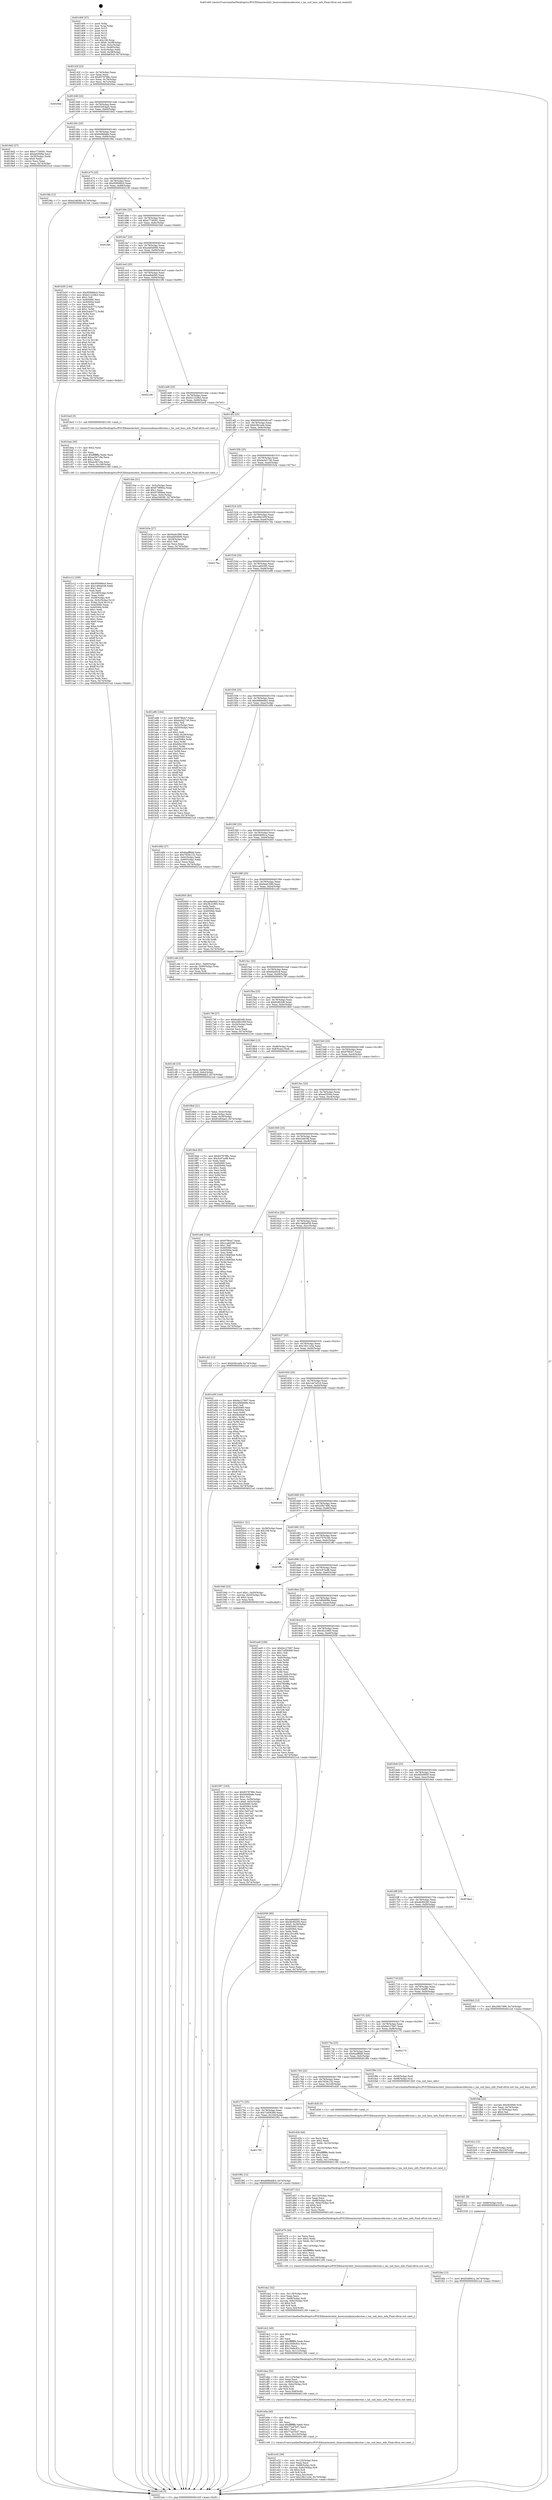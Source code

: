 digraph "0x401400" {
  label = "0x401400 (/mnt/c/Users/mathe/Desktop/tcc/POCII/binaries/extr_linuxsoundaoacodecstas.c_tas_snd_bass_info_Final-ollvm.out::main(0))"
  labelloc = "t"
  node[shape=record]

  Entry [label="",width=0.3,height=0.3,shape=circle,fillcolor=black,style=filled]
  "0x40142f" [label="{
     0x40142f [23]\l
     | [instrs]\l
     &nbsp;&nbsp;0x40142f \<+3\>: mov -0x74(%rbp),%eax\l
     &nbsp;&nbsp;0x401432 \<+2\>: mov %eax,%ecx\l
     &nbsp;&nbsp;0x401434 \<+6\>: sub $0x8378788c,%ecx\l
     &nbsp;&nbsp;0x40143a \<+3\>: mov %eax,-0x78(%rbp)\l
     &nbsp;&nbsp;0x40143d \<+3\>: mov %ecx,-0x7c(%rbp)\l
     &nbsp;&nbsp;0x401440 \<+6\>: je 00000000004020ee \<main+0xcee\>\l
  }"]
  "0x4020ee" [label="{
     0x4020ee\l
  }", style=dashed]
  "0x401446" [label="{
     0x401446 [22]\l
     | [instrs]\l
     &nbsp;&nbsp;0x401446 \<+5\>: jmp 000000000040144b \<main+0x4b\>\l
     &nbsp;&nbsp;0x40144b \<+3\>: mov -0x78(%rbp),%eax\l
     &nbsp;&nbsp;0x40144e \<+5\>: sub $0x91b93aa5,%eax\l
     &nbsp;&nbsp;0x401453 \<+3\>: mov %eax,-0x80(%rbp)\l
     &nbsp;&nbsp;0x401456 \<+6\>: je 00000000004018d2 \<main+0x4d2\>\l
  }"]
  Exit [label="",width=0.3,height=0.3,shape=circle,fillcolor=black,style=filled,peripheries=2]
  "0x4018d2" [label="{
     0x4018d2 [27]\l
     | [instrs]\l
     &nbsp;&nbsp;0x4018d2 \<+5\>: mov $0xa7736581,%eax\l
     &nbsp;&nbsp;0x4018d7 \<+5\>: mov $0xad3508a,%ecx\l
     &nbsp;&nbsp;0x4018dc \<+3\>: mov -0x30(%rbp),%edx\l
     &nbsp;&nbsp;0x4018df \<+3\>: cmp $0x0,%edx\l
     &nbsp;&nbsp;0x4018e2 \<+3\>: cmove %ecx,%eax\l
     &nbsp;&nbsp;0x4018e5 \<+3\>: mov %eax,-0x74(%rbp)\l
     &nbsp;&nbsp;0x4018e8 \<+5\>: jmp 00000000004021a4 \<main+0xda4\>\l
  }"]
  "0x40145c" [label="{
     0x40145c [25]\l
     | [instrs]\l
     &nbsp;&nbsp;0x40145c \<+5\>: jmp 0000000000401461 \<main+0x61\>\l
     &nbsp;&nbsp;0x401461 \<+3\>: mov -0x78(%rbp),%eax\l
     &nbsp;&nbsp;0x401464 \<+5\>: sub $0x9466fa8e,%eax\l
     &nbsp;&nbsp;0x401469 \<+6\>: mov %eax,-0x84(%rbp)\l
     &nbsp;&nbsp;0x40146f \<+6\>: je 00000000004019fa \<main+0x5fa\>\l
  }"]
  "0x401fda" [label="{
     0x401fda [12]\l
     | [instrs]\l
     &nbsp;&nbsp;0x401fda \<+7\>: movl $0xf249f41a,-0x74(%rbp)\l
     &nbsp;&nbsp;0x401fe1 \<+5\>: jmp 00000000004021a4 \<main+0xda4\>\l
  }"]
  "0x4019fa" [label="{
     0x4019fa [12]\l
     | [instrs]\l
     &nbsp;&nbsp;0x4019fa \<+7\>: movl $0xe2463fd,-0x74(%rbp)\l
     &nbsp;&nbsp;0x401a01 \<+5\>: jmp 00000000004021a4 \<main+0xda4\>\l
  }"]
  "0x401475" [label="{
     0x401475 [25]\l
     | [instrs]\l
     &nbsp;&nbsp;0x401475 \<+5\>: jmp 000000000040147a \<main+0x7a\>\l
     &nbsp;&nbsp;0x40147a \<+3\>: mov -0x78(%rbp),%eax\l
     &nbsp;&nbsp;0x40147d \<+5\>: sub $0x959066c0,%eax\l
     &nbsp;&nbsp;0x401482 \<+6\>: mov %eax,-0x88(%rbp)\l
     &nbsp;&nbsp;0x401488 \<+6\>: je 0000000000402128 \<main+0xd28\>\l
  }"]
  "0x401fd1" [label="{
     0x401fd1 [9]\l
     | [instrs]\l
     &nbsp;&nbsp;0x401fd1 \<+4\>: mov -0x68(%rbp),%rdi\l
     &nbsp;&nbsp;0x401fd5 \<+5\>: call 0000000000401030 \<free@plt\>\l
     | [calls]\l
     &nbsp;&nbsp;0x401030 \{1\} (unknown)\l
  }"]
  "0x402128" [label="{
     0x402128\l
  }", style=dashed]
  "0x40148e" [label="{
     0x40148e [25]\l
     | [instrs]\l
     &nbsp;&nbsp;0x40148e \<+5\>: jmp 0000000000401493 \<main+0x93\>\l
     &nbsp;&nbsp;0x401493 \<+3\>: mov -0x78(%rbp),%eax\l
     &nbsp;&nbsp;0x401496 \<+5\>: sub $0xa7736581,%eax\l
     &nbsp;&nbsp;0x40149b \<+6\>: mov %eax,-0x8c(%rbp)\l
     &nbsp;&nbsp;0x4014a1 \<+6\>: je 0000000000401fe6 \<main+0xbe6\>\l
  }"]
  "0x401fc2" [label="{
     0x401fc2 [15]\l
     | [instrs]\l
     &nbsp;&nbsp;0x401fc2 \<+4\>: mov -0x58(%rbp),%rdi\l
     &nbsp;&nbsp;0x401fc6 \<+6\>: mov %eax,-0x124(%rbp)\l
     &nbsp;&nbsp;0x401fcc \<+5\>: call 0000000000401030 \<free@plt\>\l
     | [calls]\l
     &nbsp;&nbsp;0x401030 \{1\} (unknown)\l
  }"]
  "0x401fe6" [label="{
     0x401fe6\l
  }", style=dashed]
  "0x4014a7" [label="{
     0x4014a7 [25]\l
     | [instrs]\l
     &nbsp;&nbsp;0x4014a7 \<+5\>: jmp 00000000004014ac \<main+0xac\>\l
     &nbsp;&nbsp;0x4014ac \<+3\>: mov -0x78(%rbp),%eax\l
     &nbsp;&nbsp;0x4014af \<+5\>: sub $0xadd5d006,%eax\l
     &nbsp;&nbsp;0x4014b4 \<+6\>: mov %eax,-0x90(%rbp)\l
     &nbsp;&nbsp;0x4014ba \<+6\>: je 0000000000401b55 \<main+0x755\>\l
  }"]
  "0x401fab" [label="{
     0x401fab [23]\l
     | [instrs]\l
     &nbsp;&nbsp;0x401fab \<+10\>: movabs $0x4030b6,%rdi\l
     &nbsp;&nbsp;0x401fb5 \<+3\>: mov %eax,-0x70(%rbp)\l
     &nbsp;&nbsp;0x401fb8 \<+3\>: mov -0x70(%rbp),%esi\l
     &nbsp;&nbsp;0x401fbb \<+2\>: mov $0x0,%al\l
     &nbsp;&nbsp;0x401fbd \<+5\>: call 0000000000401040 \<printf@plt\>\l
     | [calls]\l
     &nbsp;&nbsp;0x401040 \{1\} (unknown)\l
  }"]
  "0x401b55" [label="{
     0x401b55 [144]\l
     | [instrs]\l
     &nbsp;&nbsp;0x401b55 \<+5\>: mov $0x959066c0,%eax\l
     &nbsp;&nbsp;0x401b5a \<+5\>: mov $0xb21229b3,%ecx\l
     &nbsp;&nbsp;0x401b5f \<+2\>: mov $0x1,%dl\l
     &nbsp;&nbsp;0x401b61 \<+7\>: mov 0x405060,%esi\l
     &nbsp;&nbsp;0x401b68 \<+7\>: mov 0x405064,%edi\l
     &nbsp;&nbsp;0x401b6f \<+3\>: mov %esi,%r8d\l
     &nbsp;&nbsp;0x401b72 \<+7\>: sub $0x5cdcb772,%r8d\l
     &nbsp;&nbsp;0x401b79 \<+4\>: sub $0x1,%r8d\l
     &nbsp;&nbsp;0x401b7d \<+7\>: add $0x5cdcb772,%r8d\l
     &nbsp;&nbsp;0x401b84 \<+4\>: imul %r8d,%esi\l
     &nbsp;&nbsp;0x401b88 \<+3\>: and $0x1,%esi\l
     &nbsp;&nbsp;0x401b8b \<+3\>: cmp $0x0,%esi\l
     &nbsp;&nbsp;0x401b8e \<+4\>: sete %r9b\l
     &nbsp;&nbsp;0x401b92 \<+3\>: cmp $0xa,%edi\l
     &nbsp;&nbsp;0x401b95 \<+4\>: setl %r10b\l
     &nbsp;&nbsp;0x401b99 \<+3\>: mov %r9b,%r11b\l
     &nbsp;&nbsp;0x401b9c \<+4\>: xor $0xff,%r11b\l
     &nbsp;&nbsp;0x401ba0 \<+3\>: mov %r10b,%bl\l
     &nbsp;&nbsp;0x401ba3 \<+3\>: xor $0xff,%bl\l
     &nbsp;&nbsp;0x401ba6 \<+3\>: xor $0x0,%dl\l
     &nbsp;&nbsp;0x401ba9 \<+3\>: mov %r11b,%r14b\l
     &nbsp;&nbsp;0x401bac \<+4\>: and $0x0,%r14b\l
     &nbsp;&nbsp;0x401bb0 \<+3\>: and %dl,%r9b\l
     &nbsp;&nbsp;0x401bb3 \<+3\>: mov %bl,%r15b\l
     &nbsp;&nbsp;0x401bb6 \<+4\>: and $0x0,%r15b\l
     &nbsp;&nbsp;0x401bba \<+3\>: and %dl,%r10b\l
     &nbsp;&nbsp;0x401bbd \<+3\>: or %r9b,%r14b\l
     &nbsp;&nbsp;0x401bc0 \<+3\>: or %r10b,%r15b\l
     &nbsp;&nbsp;0x401bc3 \<+3\>: xor %r15b,%r14b\l
     &nbsp;&nbsp;0x401bc6 \<+3\>: or %bl,%r11b\l
     &nbsp;&nbsp;0x401bc9 \<+4\>: xor $0xff,%r11b\l
     &nbsp;&nbsp;0x401bcd \<+3\>: or $0x0,%dl\l
     &nbsp;&nbsp;0x401bd0 \<+3\>: and %dl,%r11b\l
     &nbsp;&nbsp;0x401bd3 \<+3\>: or %r11b,%r14b\l
     &nbsp;&nbsp;0x401bd6 \<+4\>: test $0x1,%r14b\l
     &nbsp;&nbsp;0x401bda \<+3\>: cmovne %ecx,%eax\l
     &nbsp;&nbsp;0x401bdd \<+3\>: mov %eax,-0x74(%rbp)\l
     &nbsp;&nbsp;0x401be0 \<+5\>: jmp 00000000004021a4 \<main+0xda4\>\l
  }"]
  "0x4014c0" [label="{
     0x4014c0 [25]\l
     | [instrs]\l
     &nbsp;&nbsp;0x4014c0 \<+5\>: jmp 00000000004014c5 \<main+0xc5\>\l
     &nbsp;&nbsp;0x4014c5 \<+3\>: mov -0x78(%rbp),%eax\l
     &nbsp;&nbsp;0x4014c8 \<+5\>: sub $0xae9abfa5,%eax\l
     &nbsp;&nbsp;0x4014cd \<+6\>: mov %eax,-0x94(%rbp)\l
     &nbsp;&nbsp;0x4014d3 \<+6\>: je 0000000000402196 \<main+0xd96\>\l
  }"]
  "0x401795" [label="{
     0x401795\l
  }", style=dashed]
  "0x402196" [label="{
     0x402196\l
  }", style=dashed]
  "0x4014d9" [label="{
     0x4014d9 [25]\l
     | [instrs]\l
     &nbsp;&nbsp;0x4014d9 \<+5\>: jmp 00000000004014de \<main+0xde\>\l
     &nbsp;&nbsp;0x4014de \<+3\>: mov -0x78(%rbp),%eax\l
     &nbsp;&nbsp;0x4014e1 \<+5\>: sub $0xb21229b3,%eax\l
     &nbsp;&nbsp;0x4014e6 \<+6\>: mov %eax,-0x98(%rbp)\l
     &nbsp;&nbsp;0x4014ec \<+6\>: je 0000000000401be5 \<main+0x7e5\>\l
  }"]
  "0x401f92" [label="{
     0x401f92 [12]\l
     | [instrs]\l
     &nbsp;&nbsp;0x401f92 \<+7\>: movl $0xd689ddb3,-0x74(%rbp)\l
     &nbsp;&nbsp;0x401f99 \<+5\>: jmp 00000000004021a4 \<main+0xda4\>\l
  }"]
  "0x401be5" [label="{
     0x401be5 [5]\l
     | [instrs]\l
     &nbsp;&nbsp;0x401be5 \<+5\>: call 0000000000401160 \<next_i\>\l
     | [calls]\l
     &nbsp;&nbsp;0x401160 \{1\} (/mnt/c/Users/mathe/Desktop/tcc/POCII/binaries/extr_linuxsoundaoacodecstas.c_tas_snd_bass_info_Final-ollvm.out::next_i)\l
  }"]
  "0x4014f2" [label="{
     0x4014f2 [25]\l
     | [instrs]\l
     &nbsp;&nbsp;0x4014f2 \<+5\>: jmp 00000000004014f7 \<main+0xf7\>\l
     &nbsp;&nbsp;0x4014f7 \<+3\>: mov -0x78(%rbp),%eax\l
     &nbsp;&nbsp;0x4014fa \<+5\>: sub $0xb38ccafa,%eax\l
     &nbsp;&nbsp;0x4014ff \<+6\>: mov %eax,-0x9c(%rbp)\l
     &nbsp;&nbsp;0x401505 \<+6\>: je 0000000000401cbe \<main+0x8be\>\l
  }"]
  "0x401e32" [label="{
     0x401e32 [39]\l
     | [instrs]\l
     &nbsp;&nbsp;0x401e32 \<+6\>: mov -0x120(%rbp),%ecx\l
     &nbsp;&nbsp;0x401e38 \<+3\>: imul %eax,%ecx\l
     &nbsp;&nbsp;0x401e3b \<+4\>: mov -0x68(%rbp),%rdi\l
     &nbsp;&nbsp;0x401e3f \<+4\>: movslq -0x6c(%rbp),%r8\l
     &nbsp;&nbsp;0x401e43 \<+4\>: shl $0x4,%r8\l
     &nbsp;&nbsp;0x401e47 \<+3\>: add %r8,%rdi\l
     &nbsp;&nbsp;0x401e4a \<+3\>: mov %ecx,0xc(%rdi)\l
     &nbsp;&nbsp;0x401e4d \<+7\>: movl $0x16b11e5e,-0x74(%rbp)\l
     &nbsp;&nbsp;0x401e54 \<+5\>: jmp 00000000004021a4 \<main+0xda4\>\l
  }"]
  "0x401cbe" [label="{
     0x401cbe [31]\l
     | [instrs]\l
     &nbsp;&nbsp;0x401cbe \<+3\>: mov -0x5c(%rbp),%eax\l
     &nbsp;&nbsp;0x401cc1 \<+5\>: add $0x873f06ea,%eax\l
     &nbsp;&nbsp;0x401cc6 \<+3\>: add $0x1,%eax\l
     &nbsp;&nbsp;0x401cc9 \<+5\>: sub $0x873f06ea,%eax\l
     &nbsp;&nbsp;0x401cce \<+3\>: mov %eax,-0x5c(%rbp)\l
     &nbsp;&nbsp;0x401cd1 \<+7\>: movl $0xe2463fd,-0x74(%rbp)\l
     &nbsp;&nbsp;0x401cd8 \<+5\>: jmp 00000000004021a4 \<main+0xda4\>\l
  }"]
  "0x40150b" [label="{
     0x40150b [25]\l
     | [instrs]\l
     &nbsp;&nbsp;0x40150b \<+5\>: jmp 0000000000401510 \<main+0x110\>\l
     &nbsp;&nbsp;0x401510 \<+3\>: mov -0x78(%rbp),%eax\l
     &nbsp;&nbsp;0x401513 \<+5\>: sub $0xba3d1740,%eax\l
     &nbsp;&nbsp;0x401518 \<+6\>: mov %eax,-0xa0(%rbp)\l
     &nbsp;&nbsp;0x40151e \<+6\>: je 0000000000401b3a \<main+0x73a\>\l
  }"]
  "0x401e0a" [label="{
     0x401e0a [40]\l
     | [instrs]\l
     &nbsp;&nbsp;0x401e0a \<+5\>: mov $0x2,%ecx\l
     &nbsp;&nbsp;0x401e0f \<+1\>: cltd\l
     &nbsp;&nbsp;0x401e10 \<+2\>: idiv %ecx\l
     &nbsp;&nbsp;0x401e12 \<+6\>: imul $0xfffffffe,%edx,%ecx\l
     &nbsp;&nbsp;0x401e18 \<+6\>: add $0x77ad7b57,%ecx\l
     &nbsp;&nbsp;0x401e1e \<+3\>: add $0x1,%ecx\l
     &nbsp;&nbsp;0x401e21 \<+6\>: sub $0x77ad7b57,%ecx\l
     &nbsp;&nbsp;0x401e27 \<+6\>: mov %ecx,-0x120(%rbp)\l
     &nbsp;&nbsp;0x401e2d \<+5\>: call 0000000000401160 \<next_i\>\l
     | [calls]\l
     &nbsp;&nbsp;0x401160 \{1\} (/mnt/c/Users/mathe/Desktop/tcc/POCII/binaries/extr_linuxsoundaoacodecstas.c_tas_snd_bass_info_Final-ollvm.out::next_i)\l
  }"]
  "0x401b3a" [label="{
     0x401b3a [27]\l
     | [instrs]\l
     &nbsp;&nbsp;0x401b3a \<+5\>: mov $0xfea0c589,%eax\l
     &nbsp;&nbsp;0x401b3f \<+5\>: mov $0xadd5d006,%ecx\l
     &nbsp;&nbsp;0x401b44 \<+3\>: mov -0x29(%rbp),%dl\l
     &nbsp;&nbsp;0x401b47 \<+3\>: test $0x1,%dl\l
     &nbsp;&nbsp;0x401b4a \<+3\>: cmovne %ecx,%eax\l
     &nbsp;&nbsp;0x401b4d \<+3\>: mov %eax,-0x74(%rbp)\l
     &nbsp;&nbsp;0x401b50 \<+5\>: jmp 00000000004021a4 \<main+0xda4\>\l
  }"]
  "0x401524" [label="{
     0x401524 [25]\l
     | [instrs]\l
     &nbsp;&nbsp;0x401524 \<+5\>: jmp 0000000000401529 \<main+0x129\>\l
     &nbsp;&nbsp;0x401529 \<+3\>: mov -0x78(%rbp),%eax\l
     &nbsp;&nbsp;0x40152c \<+5\>: sub $0xc06b185f,%eax\l
     &nbsp;&nbsp;0x401531 \<+6\>: mov %eax,-0xa4(%rbp)\l
     &nbsp;&nbsp;0x401537 \<+6\>: je 00000000004017ba \<main+0x3ba\>\l
  }"]
  "0x401dea" [label="{
     0x401dea [32]\l
     | [instrs]\l
     &nbsp;&nbsp;0x401dea \<+6\>: mov -0x11c(%rbp),%ecx\l
     &nbsp;&nbsp;0x401df0 \<+3\>: imul %eax,%ecx\l
     &nbsp;&nbsp;0x401df3 \<+4\>: mov -0x68(%rbp),%rdi\l
     &nbsp;&nbsp;0x401df7 \<+4\>: movslq -0x6c(%rbp),%r8\l
     &nbsp;&nbsp;0x401dfb \<+4\>: shl $0x4,%r8\l
     &nbsp;&nbsp;0x401dff \<+3\>: add %r8,%rdi\l
     &nbsp;&nbsp;0x401e02 \<+3\>: mov %ecx,0x8(%rdi)\l
     &nbsp;&nbsp;0x401e05 \<+5\>: call 0000000000401160 \<next_i\>\l
     | [calls]\l
     &nbsp;&nbsp;0x401160 \{1\} (/mnt/c/Users/mathe/Desktop/tcc/POCII/binaries/extr_linuxsoundaoacodecstas.c_tas_snd_bass_info_Final-ollvm.out::next_i)\l
  }"]
  "0x4017ba" [label="{
     0x4017ba\l
  }", style=dashed]
  "0x40153d" [label="{
     0x40153d [25]\l
     | [instrs]\l
     &nbsp;&nbsp;0x40153d \<+5\>: jmp 0000000000401542 \<main+0x142\>\l
     &nbsp;&nbsp;0x401542 \<+3\>: mov -0x78(%rbp),%eax\l
     &nbsp;&nbsp;0x401545 \<+5\>: sub $0xcca64285,%eax\l
     &nbsp;&nbsp;0x40154a \<+6\>: mov %eax,-0xa8(%rbp)\l
     &nbsp;&nbsp;0x401550 \<+6\>: je 0000000000401a96 \<main+0x696\>\l
  }"]
  "0x401dc2" [label="{
     0x401dc2 [40]\l
     | [instrs]\l
     &nbsp;&nbsp;0x401dc2 \<+5\>: mov $0x2,%ecx\l
     &nbsp;&nbsp;0x401dc7 \<+1\>: cltd\l
     &nbsp;&nbsp;0x401dc8 \<+2\>: idiv %ecx\l
     &nbsp;&nbsp;0x401dca \<+6\>: imul $0xfffffffe,%edx,%ecx\l
     &nbsp;&nbsp;0x401dd0 \<+6\>: add $0x1648c92c,%ecx\l
     &nbsp;&nbsp;0x401dd6 \<+3\>: add $0x1,%ecx\l
     &nbsp;&nbsp;0x401dd9 \<+6\>: sub $0x1648c92c,%ecx\l
     &nbsp;&nbsp;0x401ddf \<+6\>: mov %ecx,-0x11c(%rbp)\l
     &nbsp;&nbsp;0x401de5 \<+5\>: call 0000000000401160 \<next_i\>\l
     | [calls]\l
     &nbsp;&nbsp;0x401160 \{1\} (/mnt/c/Users/mathe/Desktop/tcc/POCII/binaries/extr_linuxsoundaoacodecstas.c_tas_snd_bass_info_Final-ollvm.out::next_i)\l
  }"]
  "0x401a96" [label="{
     0x401a96 [164]\l
     | [instrs]\l
     &nbsp;&nbsp;0x401a96 \<+5\>: mov $0x97f8cb7,%eax\l
     &nbsp;&nbsp;0x401a9b \<+5\>: mov $0xba3d1740,%ecx\l
     &nbsp;&nbsp;0x401aa0 \<+2\>: mov $0x1,%dl\l
     &nbsp;&nbsp;0x401aa2 \<+3\>: mov -0x5c(%rbp),%esi\l
     &nbsp;&nbsp;0x401aa5 \<+3\>: cmp -0x50(%rbp),%esi\l
     &nbsp;&nbsp;0x401aa8 \<+4\>: setl %dil\l
     &nbsp;&nbsp;0x401aac \<+4\>: and $0x1,%dil\l
     &nbsp;&nbsp;0x401ab0 \<+4\>: mov %dil,-0x29(%rbp)\l
     &nbsp;&nbsp;0x401ab4 \<+7\>: mov 0x405060,%esi\l
     &nbsp;&nbsp;0x401abb \<+8\>: mov 0x405064,%r8d\l
     &nbsp;&nbsp;0x401ac3 \<+3\>: mov %esi,%r9d\l
     &nbsp;&nbsp;0x401ac6 \<+7\>: sub $0xfd6c255f,%r9d\l
     &nbsp;&nbsp;0x401acd \<+4\>: sub $0x1,%r9d\l
     &nbsp;&nbsp;0x401ad1 \<+7\>: add $0xfd6c255f,%r9d\l
     &nbsp;&nbsp;0x401ad8 \<+4\>: imul %r9d,%esi\l
     &nbsp;&nbsp;0x401adc \<+3\>: and $0x1,%esi\l
     &nbsp;&nbsp;0x401adf \<+3\>: cmp $0x0,%esi\l
     &nbsp;&nbsp;0x401ae2 \<+4\>: sete %dil\l
     &nbsp;&nbsp;0x401ae6 \<+4\>: cmp $0xa,%r8d\l
     &nbsp;&nbsp;0x401aea \<+4\>: setl %r10b\l
     &nbsp;&nbsp;0x401aee \<+3\>: mov %dil,%r11b\l
     &nbsp;&nbsp;0x401af1 \<+4\>: xor $0xff,%r11b\l
     &nbsp;&nbsp;0x401af5 \<+3\>: mov %r10b,%bl\l
     &nbsp;&nbsp;0x401af8 \<+3\>: xor $0xff,%bl\l
     &nbsp;&nbsp;0x401afb \<+3\>: xor $0x0,%dl\l
     &nbsp;&nbsp;0x401afe \<+3\>: mov %r11b,%r14b\l
     &nbsp;&nbsp;0x401b01 \<+4\>: and $0x0,%r14b\l
     &nbsp;&nbsp;0x401b05 \<+3\>: and %dl,%dil\l
     &nbsp;&nbsp;0x401b08 \<+3\>: mov %bl,%r15b\l
     &nbsp;&nbsp;0x401b0b \<+4\>: and $0x0,%r15b\l
     &nbsp;&nbsp;0x401b0f \<+3\>: and %dl,%r10b\l
     &nbsp;&nbsp;0x401b12 \<+3\>: or %dil,%r14b\l
     &nbsp;&nbsp;0x401b15 \<+3\>: or %r10b,%r15b\l
     &nbsp;&nbsp;0x401b18 \<+3\>: xor %r15b,%r14b\l
     &nbsp;&nbsp;0x401b1b \<+3\>: or %bl,%r11b\l
     &nbsp;&nbsp;0x401b1e \<+4\>: xor $0xff,%r11b\l
     &nbsp;&nbsp;0x401b22 \<+3\>: or $0x0,%dl\l
     &nbsp;&nbsp;0x401b25 \<+3\>: and %dl,%r11b\l
     &nbsp;&nbsp;0x401b28 \<+3\>: or %r11b,%r14b\l
     &nbsp;&nbsp;0x401b2b \<+4\>: test $0x1,%r14b\l
     &nbsp;&nbsp;0x401b2f \<+3\>: cmovne %ecx,%eax\l
     &nbsp;&nbsp;0x401b32 \<+3\>: mov %eax,-0x74(%rbp)\l
     &nbsp;&nbsp;0x401b35 \<+5\>: jmp 00000000004021a4 \<main+0xda4\>\l
  }"]
  "0x401556" [label="{
     0x401556 [25]\l
     | [instrs]\l
     &nbsp;&nbsp;0x401556 \<+5\>: jmp 000000000040155b \<main+0x15b\>\l
     &nbsp;&nbsp;0x40155b \<+3\>: mov -0x78(%rbp),%eax\l
     &nbsp;&nbsp;0x40155e \<+5\>: sub $0xd689ddb3,%eax\l
     &nbsp;&nbsp;0x401563 \<+6\>: mov %eax,-0xac(%rbp)\l
     &nbsp;&nbsp;0x401569 \<+6\>: je 0000000000401d0b \<main+0x90b\>\l
  }"]
  "0x401da2" [label="{
     0x401da2 [32]\l
     | [instrs]\l
     &nbsp;&nbsp;0x401da2 \<+6\>: mov -0x118(%rbp),%ecx\l
     &nbsp;&nbsp;0x401da8 \<+3\>: imul %eax,%ecx\l
     &nbsp;&nbsp;0x401dab \<+4\>: mov -0x68(%rbp),%rdi\l
     &nbsp;&nbsp;0x401daf \<+4\>: movslq -0x6c(%rbp),%r8\l
     &nbsp;&nbsp;0x401db3 \<+4\>: shl $0x4,%r8\l
     &nbsp;&nbsp;0x401db7 \<+3\>: add %r8,%rdi\l
     &nbsp;&nbsp;0x401dba \<+3\>: mov %ecx,0x4(%rdi)\l
     &nbsp;&nbsp;0x401dbd \<+5\>: call 0000000000401160 \<next_i\>\l
     | [calls]\l
     &nbsp;&nbsp;0x401160 \{1\} (/mnt/c/Users/mathe/Desktop/tcc/POCII/binaries/extr_linuxsoundaoacodecstas.c_tas_snd_bass_info_Final-ollvm.out::next_i)\l
  }"]
  "0x401d0b" [label="{
     0x401d0b [27]\l
     | [instrs]\l
     &nbsp;&nbsp;0x401d0b \<+5\>: mov $0x6aaff6b8,%eax\l
     &nbsp;&nbsp;0x401d10 \<+5\>: mov $0x7829c152,%ecx\l
     &nbsp;&nbsp;0x401d15 \<+3\>: mov -0x6c(%rbp),%edx\l
     &nbsp;&nbsp;0x401d18 \<+3\>: cmp -0x60(%rbp),%edx\l
     &nbsp;&nbsp;0x401d1b \<+3\>: cmovl %ecx,%eax\l
     &nbsp;&nbsp;0x401d1e \<+3\>: mov %eax,-0x74(%rbp)\l
     &nbsp;&nbsp;0x401d21 \<+5\>: jmp 00000000004021a4 \<main+0xda4\>\l
  }"]
  "0x40156f" [label="{
     0x40156f [25]\l
     | [instrs]\l
     &nbsp;&nbsp;0x40156f \<+5\>: jmp 0000000000401574 \<main+0x174\>\l
     &nbsp;&nbsp;0x401574 \<+3\>: mov -0x78(%rbp),%eax\l
     &nbsp;&nbsp;0x401577 \<+5\>: sub $0xf249f41a,%eax\l
     &nbsp;&nbsp;0x40157c \<+6\>: mov %eax,-0xb0(%rbp)\l
     &nbsp;&nbsp;0x401582 \<+6\>: je 0000000000402003 \<main+0xc03\>\l
  }"]
  "0x401d76" [label="{
     0x401d76 [44]\l
     | [instrs]\l
     &nbsp;&nbsp;0x401d76 \<+2\>: xor %ecx,%ecx\l
     &nbsp;&nbsp;0x401d78 \<+5\>: mov $0x2,%edx\l
     &nbsp;&nbsp;0x401d7d \<+6\>: mov %edx,-0x114(%rbp)\l
     &nbsp;&nbsp;0x401d83 \<+1\>: cltd\l
     &nbsp;&nbsp;0x401d84 \<+6\>: mov -0x114(%rbp),%esi\l
     &nbsp;&nbsp;0x401d8a \<+2\>: idiv %esi\l
     &nbsp;&nbsp;0x401d8c \<+6\>: imul $0xfffffffe,%edx,%edx\l
     &nbsp;&nbsp;0x401d92 \<+3\>: sub $0x1,%ecx\l
     &nbsp;&nbsp;0x401d95 \<+2\>: sub %ecx,%edx\l
     &nbsp;&nbsp;0x401d97 \<+6\>: mov %edx,-0x118(%rbp)\l
     &nbsp;&nbsp;0x401d9d \<+5\>: call 0000000000401160 \<next_i\>\l
     | [calls]\l
     &nbsp;&nbsp;0x401160 \{1\} (/mnt/c/Users/mathe/Desktop/tcc/POCII/binaries/extr_linuxsoundaoacodecstas.c_tas_snd_bass_info_Final-ollvm.out::next_i)\l
  }"]
  "0x402003" [label="{
     0x402003 [83]\l
     | [instrs]\l
     &nbsp;&nbsp;0x402003 \<+5\>: mov $0xae9abfa5,%eax\l
     &nbsp;&nbsp;0x402008 \<+5\>: mov $0x3fc2c965,%ecx\l
     &nbsp;&nbsp;0x40200d \<+2\>: xor %edx,%edx\l
     &nbsp;&nbsp;0x40200f \<+7\>: mov 0x405060,%esi\l
     &nbsp;&nbsp;0x402016 \<+7\>: mov 0x405064,%edi\l
     &nbsp;&nbsp;0x40201d \<+3\>: sub $0x1,%edx\l
     &nbsp;&nbsp;0x402020 \<+3\>: mov %esi,%r8d\l
     &nbsp;&nbsp;0x402023 \<+3\>: add %edx,%r8d\l
     &nbsp;&nbsp;0x402026 \<+4\>: imul %r8d,%esi\l
     &nbsp;&nbsp;0x40202a \<+3\>: and $0x1,%esi\l
     &nbsp;&nbsp;0x40202d \<+3\>: cmp $0x0,%esi\l
     &nbsp;&nbsp;0x402030 \<+4\>: sete %r9b\l
     &nbsp;&nbsp;0x402034 \<+3\>: cmp $0xa,%edi\l
     &nbsp;&nbsp;0x402037 \<+4\>: setl %r10b\l
     &nbsp;&nbsp;0x40203b \<+3\>: mov %r9b,%r11b\l
     &nbsp;&nbsp;0x40203e \<+3\>: and %r10b,%r11b\l
     &nbsp;&nbsp;0x402041 \<+3\>: xor %r10b,%r9b\l
     &nbsp;&nbsp;0x402044 \<+3\>: or %r9b,%r11b\l
     &nbsp;&nbsp;0x402047 \<+4\>: test $0x1,%r11b\l
     &nbsp;&nbsp;0x40204b \<+3\>: cmovne %ecx,%eax\l
     &nbsp;&nbsp;0x40204e \<+3\>: mov %eax,-0x74(%rbp)\l
     &nbsp;&nbsp;0x402051 \<+5\>: jmp 00000000004021a4 \<main+0xda4\>\l
  }"]
  "0x401588" [label="{
     0x401588 [25]\l
     | [instrs]\l
     &nbsp;&nbsp;0x401588 \<+5\>: jmp 000000000040158d \<main+0x18d\>\l
     &nbsp;&nbsp;0x40158d \<+3\>: mov -0x78(%rbp),%eax\l
     &nbsp;&nbsp;0x401590 \<+5\>: sub $0xfea0c589,%eax\l
     &nbsp;&nbsp;0x401595 \<+6\>: mov %eax,-0xb4(%rbp)\l
     &nbsp;&nbsp;0x40159b \<+6\>: je 0000000000401cdd \<main+0x8dd\>\l
  }"]
  "0x401d57" [label="{
     0x401d57 [31]\l
     | [instrs]\l
     &nbsp;&nbsp;0x401d57 \<+6\>: mov -0x110(%rbp),%ecx\l
     &nbsp;&nbsp;0x401d5d \<+3\>: imul %eax,%ecx\l
     &nbsp;&nbsp;0x401d60 \<+4\>: mov -0x68(%rbp),%rdi\l
     &nbsp;&nbsp;0x401d64 \<+4\>: movslq -0x6c(%rbp),%r8\l
     &nbsp;&nbsp;0x401d68 \<+4\>: shl $0x4,%r8\l
     &nbsp;&nbsp;0x401d6c \<+3\>: add %r8,%rdi\l
     &nbsp;&nbsp;0x401d6f \<+2\>: mov %ecx,(%rdi)\l
     &nbsp;&nbsp;0x401d71 \<+5\>: call 0000000000401160 \<next_i\>\l
     | [calls]\l
     &nbsp;&nbsp;0x401160 \{1\} (/mnt/c/Users/mathe/Desktop/tcc/POCII/binaries/extr_linuxsoundaoacodecstas.c_tas_snd_bass_info_Final-ollvm.out::next_i)\l
  }"]
  "0x401cdd" [label="{
     0x401cdd [23]\l
     | [instrs]\l
     &nbsp;&nbsp;0x401cdd \<+7\>: movl $0x1,-0x60(%rbp)\l
     &nbsp;&nbsp;0x401ce4 \<+4\>: movslq -0x60(%rbp),%rax\l
     &nbsp;&nbsp;0x401ce8 \<+4\>: shl $0x4,%rax\l
     &nbsp;&nbsp;0x401cec \<+3\>: mov %rax,%rdi\l
     &nbsp;&nbsp;0x401cef \<+5\>: call 0000000000401050 \<malloc@plt\>\l
     | [calls]\l
     &nbsp;&nbsp;0x401050 \{1\} (unknown)\l
  }"]
  "0x4015a1" [label="{
     0x4015a1 [25]\l
     | [instrs]\l
     &nbsp;&nbsp;0x4015a1 \<+5\>: jmp 00000000004015a6 \<main+0x1a6\>\l
     &nbsp;&nbsp;0x4015a6 \<+3\>: mov -0x78(%rbp),%eax\l
     &nbsp;&nbsp;0x4015a9 \<+5\>: sub $0x84a65c8,%eax\l
     &nbsp;&nbsp;0x4015ae \<+6\>: mov %eax,-0xb8(%rbp)\l
     &nbsp;&nbsp;0x4015b4 \<+6\>: je 000000000040179f \<main+0x39f\>\l
  }"]
  "0x401d2b" [label="{
     0x401d2b [44]\l
     | [instrs]\l
     &nbsp;&nbsp;0x401d2b \<+2\>: xor %ecx,%ecx\l
     &nbsp;&nbsp;0x401d2d \<+5\>: mov $0x2,%edx\l
     &nbsp;&nbsp;0x401d32 \<+6\>: mov %edx,-0x10c(%rbp)\l
     &nbsp;&nbsp;0x401d38 \<+1\>: cltd\l
     &nbsp;&nbsp;0x401d39 \<+6\>: mov -0x10c(%rbp),%esi\l
     &nbsp;&nbsp;0x401d3f \<+2\>: idiv %esi\l
     &nbsp;&nbsp;0x401d41 \<+6\>: imul $0xfffffffe,%edx,%edx\l
     &nbsp;&nbsp;0x401d47 \<+3\>: sub $0x1,%ecx\l
     &nbsp;&nbsp;0x401d4a \<+2\>: sub %ecx,%edx\l
     &nbsp;&nbsp;0x401d4c \<+6\>: mov %edx,-0x110(%rbp)\l
     &nbsp;&nbsp;0x401d52 \<+5\>: call 0000000000401160 \<next_i\>\l
     | [calls]\l
     &nbsp;&nbsp;0x401160 \{1\} (/mnt/c/Users/mathe/Desktop/tcc/POCII/binaries/extr_linuxsoundaoacodecstas.c_tas_snd_bass_info_Final-ollvm.out::next_i)\l
  }"]
  "0x40179f" [label="{
     0x40179f [27]\l
     | [instrs]\l
     &nbsp;&nbsp;0x40179f \<+5\>: mov $0x8c6b5d8,%eax\l
     &nbsp;&nbsp;0x4017a4 \<+5\>: mov $0xc06b185f,%ecx\l
     &nbsp;&nbsp;0x4017a9 \<+3\>: mov -0x34(%rbp),%edx\l
     &nbsp;&nbsp;0x4017ac \<+3\>: cmp $0x2,%edx\l
     &nbsp;&nbsp;0x4017af \<+3\>: cmovne %ecx,%eax\l
     &nbsp;&nbsp;0x4017b2 \<+3\>: mov %eax,-0x74(%rbp)\l
     &nbsp;&nbsp;0x4017b5 \<+5\>: jmp 00000000004021a4 \<main+0xda4\>\l
  }"]
  "0x4015ba" [label="{
     0x4015ba [25]\l
     | [instrs]\l
     &nbsp;&nbsp;0x4015ba \<+5\>: jmp 00000000004015bf \<main+0x1bf\>\l
     &nbsp;&nbsp;0x4015bf \<+3\>: mov -0x78(%rbp),%eax\l
     &nbsp;&nbsp;0x4015c2 \<+5\>: sub $0x8c6b5d8,%eax\l
     &nbsp;&nbsp;0x4015c7 \<+6\>: mov %eax,-0xbc(%rbp)\l
     &nbsp;&nbsp;0x4015cd \<+6\>: je 00000000004018b0 \<main+0x4b0\>\l
  }"]
  "0x4021a4" [label="{
     0x4021a4 [5]\l
     | [instrs]\l
     &nbsp;&nbsp;0x4021a4 \<+5\>: jmp 000000000040142f \<main+0x2f\>\l
  }"]
  "0x401400" [label="{
     0x401400 [47]\l
     | [instrs]\l
     &nbsp;&nbsp;0x401400 \<+1\>: push %rbp\l
     &nbsp;&nbsp;0x401401 \<+3\>: mov %rsp,%rbp\l
     &nbsp;&nbsp;0x401404 \<+2\>: push %r15\l
     &nbsp;&nbsp;0x401406 \<+2\>: push %r14\l
     &nbsp;&nbsp;0x401408 \<+2\>: push %r13\l
     &nbsp;&nbsp;0x40140a \<+2\>: push %r12\l
     &nbsp;&nbsp;0x40140c \<+1\>: push %rbx\l
     &nbsp;&nbsp;0x40140d \<+7\>: sub $0x108,%rsp\l
     &nbsp;&nbsp;0x401414 \<+7\>: movl $0x0,-0x38(%rbp)\l
     &nbsp;&nbsp;0x40141b \<+3\>: mov %edi,-0x3c(%rbp)\l
     &nbsp;&nbsp;0x40141e \<+4\>: mov %rsi,-0x48(%rbp)\l
     &nbsp;&nbsp;0x401422 \<+3\>: mov -0x3c(%rbp),%edi\l
     &nbsp;&nbsp;0x401425 \<+3\>: mov %edi,-0x34(%rbp)\l
     &nbsp;&nbsp;0x401428 \<+7\>: movl $0x84a65c8,-0x74(%rbp)\l
  }"]
  "0x40177c" [label="{
     0x40177c [25]\l
     | [instrs]\l
     &nbsp;&nbsp;0x40177c \<+5\>: jmp 0000000000401781 \<main+0x381\>\l
     &nbsp;&nbsp;0x401781 \<+3\>: mov -0x78(%rbp),%eax\l
     &nbsp;&nbsp;0x401784 \<+5\>: sub $0x7cd56368,%eax\l
     &nbsp;&nbsp;0x401789 \<+6\>: mov %eax,-0x104(%rbp)\l
     &nbsp;&nbsp;0x40178f \<+6\>: je 0000000000401f92 \<main+0xb92\>\l
  }"]
  "0x4018b0" [label="{
     0x4018b0 [13]\l
     | [instrs]\l
     &nbsp;&nbsp;0x4018b0 \<+4\>: mov -0x48(%rbp),%rax\l
     &nbsp;&nbsp;0x4018b4 \<+4\>: mov 0x8(%rax),%rdi\l
     &nbsp;&nbsp;0x4018b8 \<+5\>: call 0000000000401060 \<atoi@plt\>\l
     | [calls]\l
     &nbsp;&nbsp;0x401060 \{1\} (unknown)\l
  }"]
  "0x4015d3" [label="{
     0x4015d3 [25]\l
     | [instrs]\l
     &nbsp;&nbsp;0x4015d3 \<+5\>: jmp 00000000004015d8 \<main+0x1d8\>\l
     &nbsp;&nbsp;0x4015d8 \<+3\>: mov -0x78(%rbp),%eax\l
     &nbsp;&nbsp;0x4015db \<+5\>: sub $0x97f8cb7,%eax\l
     &nbsp;&nbsp;0x4015e0 \<+6\>: mov %eax,-0xc0(%rbp)\l
     &nbsp;&nbsp;0x4015e6 \<+6\>: je 000000000040211c \<main+0xd1c\>\l
  }"]
  "0x4018bd" [label="{
     0x4018bd [21]\l
     | [instrs]\l
     &nbsp;&nbsp;0x4018bd \<+3\>: mov %eax,-0x4c(%rbp)\l
     &nbsp;&nbsp;0x4018c0 \<+3\>: mov -0x4c(%rbp),%eax\l
     &nbsp;&nbsp;0x4018c3 \<+3\>: mov %eax,-0x30(%rbp)\l
     &nbsp;&nbsp;0x4018c6 \<+7\>: movl $0x91b93aa5,-0x74(%rbp)\l
     &nbsp;&nbsp;0x4018cd \<+5\>: jmp 00000000004021a4 \<main+0xda4\>\l
  }"]
  "0x401d26" [label="{
     0x401d26 [5]\l
     | [instrs]\l
     &nbsp;&nbsp;0x401d26 \<+5\>: call 0000000000401160 \<next_i\>\l
     | [calls]\l
     &nbsp;&nbsp;0x401160 \{1\} (/mnt/c/Users/mathe/Desktop/tcc/POCII/binaries/extr_linuxsoundaoacodecstas.c_tas_snd_bass_info_Final-ollvm.out::next_i)\l
  }"]
  "0x40211c" [label="{
     0x40211c\l
  }", style=dashed]
  "0x4015ec" [label="{
     0x4015ec [25]\l
     | [instrs]\l
     &nbsp;&nbsp;0x4015ec \<+5\>: jmp 00000000004015f1 \<main+0x1f1\>\l
     &nbsp;&nbsp;0x4015f1 \<+3\>: mov -0x78(%rbp),%eax\l
     &nbsp;&nbsp;0x4015f4 \<+5\>: sub $0xad3508a,%eax\l
     &nbsp;&nbsp;0x4015f9 \<+6\>: mov %eax,-0xc4(%rbp)\l
     &nbsp;&nbsp;0x4015ff \<+6\>: je 00000000004018ed \<main+0x4ed\>\l
  }"]
  "0x401763" [label="{
     0x401763 [25]\l
     | [instrs]\l
     &nbsp;&nbsp;0x401763 \<+5\>: jmp 0000000000401768 \<main+0x368\>\l
     &nbsp;&nbsp;0x401768 \<+3\>: mov -0x78(%rbp),%eax\l
     &nbsp;&nbsp;0x40176b \<+5\>: sub $0x7829c152,%eax\l
     &nbsp;&nbsp;0x401770 \<+6\>: mov %eax,-0x100(%rbp)\l
     &nbsp;&nbsp;0x401776 \<+6\>: je 0000000000401d26 \<main+0x926\>\l
  }"]
  "0x4018ed" [label="{
     0x4018ed [83]\l
     | [instrs]\l
     &nbsp;&nbsp;0x4018ed \<+5\>: mov $0x8378788c,%eax\l
     &nbsp;&nbsp;0x4018f2 \<+5\>: mov $0x3c97eef8,%ecx\l
     &nbsp;&nbsp;0x4018f7 \<+2\>: xor %edx,%edx\l
     &nbsp;&nbsp;0x4018f9 \<+7\>: mov 0x405060,%esi\l
     &nbsp;&nbsp;0x401900 \<+7\>: mov 0x405064,%edi\l
     &nbsp;&nbsp;0x401907 \<+3\>: sub $0x1,%edx\l
     &nbsp;&nbsp;0x40190a \<+3\>: mov %esi,%r8d\l
     &nbsp;&nbsp;0x40190d \<+3\>: add %edx,%r8d\l
     &nbsp;&nbsp;0x401910 \<+4\>: imul %r8d,%esi\l
     &nbsp;&nbsp;0x401914 \<+3\>: and $0x1,%esi\l
     &nbsp;&nbsp;0x401917 \<+3\>: cmp $0x0,%esi\l
     &nbsp;&nbsp;0x40191a \<+4\>: sete %r9b\l
     &nbsp;&nbsp;0x40191e \<+3\>: cmp $0xa,%edi\l
     &nbsp;&nbsp;0x401921 \<+4\>: setl %r10b\l
     &nbsp;&nbsp;0x401925 \<+3\>: mov %r9b,%r11b\l
     &nbsp;&nbsp;0x401928 \<+3\>: and %r10b,%r11b\l
     &nbsp;&nbsp;0x40192b \<+3\>: xor %r10b,%r9b\l
     &nbsp;&nbsp;0x40192e \<+3\>: or %r9b,%r11b\l
     &nbsp;&nbsp;0x401931 \<+4\>: test $0x1,%r11b\l
     &nbsp;&nbsp;0x401935 \<+3\>: cmovne %ecx,%eax\l
     &nbsp;&nbsp;0x401938 \<+3\>: mov %eax,-0x74(%rbp)\l
     &nbsp;&nbsp;0x40193b \<+5\>: jmp 00000000004021a4 \<main+0xda4\>\l
  }"]
  "0x401605" [label="{
     0x401605 [25]\l
     | [instrs]\l
     &nbsp;&nbsp;0x401605 \<+5\>: jmp 000000000040160a \<main+0x20a\>\l
     &nbsp;&nbsp;0x40160a \<+3\>: mov -0x78(%rbp),%eax\l
     &nbsp;&nbsp;0x40160d \<+5\>: sub $0xe2463fd,%eax\l
     &nbsp;&nbsp;0x401612 \<+6\>: mov %eax,-0xc8(%rbp)\l
     &nbsp;&nbsp;0x401618 \<+6\>: je 0000000000401a06 \<main+0x606\>\l
  }"]
  "0x401f9e" [label="{
     0x401f9e [13]\l
     | [instrs]\l
     &nbsp;&nbsp;0x401f9e \<+4\>: mov -0x58(%rbp),%rdi\l
     &nbsp;&nbsp;0x401fa2 \<+4\>: mov -0x68(%rbp),%rsi\l
     &nbsp;&nbsp;0x401fa6 \<+5\>: call 00000000004013b0 \<tas_snd_bass_info\>\l
     | [calls]\l
     &nbsp;&nbsp;0x4013b0 \{1\} (/mnt/c/Users/mathe/Desktop/tcc/POCII/binaries/extr_linuxsoundaoacodecstas.c_tas_snd_bass_info_Final-ollvm.out::tas_snd_bass_info)\l
  }"]
  "0x401a06" [label="{
     0x401a06 [144]\l
     | [instrs]\l
     &nbsp;&nbsp;0x401a06 \<+5\>: mov $0x97f8cb7,%eax\l
     &nbsp;&nbsp;0x401a0b \<+5\>: mov $0xcca64285,%ecx\l
     &nbsp;&nbsp;0x401a10 \<+2\>: mov $0x1,%dl\l
     &nbsp;&nbsp;0x401a12 \<+7\>: mov 0x405060,%esi\l
     &nbsp;&nbsp;0x401a19 \<+7\>: mov 0x405064,%edi\l
     &nbsp;&nbsp;0x401a20 \<+3\>: mov %esi,%r8d\l
     &nbsp;&nbsp;0x401a23 \<+7\>: sub $0x318b65b4,%r8d\l
     &nbsp;&nbsp;0x401a2a \<+4\>: sub $0x1,%r8d\l
     &nbsp;&nbsp;0x401a2e \<+7\>: add $0x318b65b4,%r8d\l
     &nbsp;&nbsp;0x401a35 \<+4\>: imul %r8d,%esi\l
     &nbsp;&nbsp;0x401a39 \<+3\>: and $0x1,%esi\l
     &nbsp;&nbsp;0x401a3c \<+3\>: cmp $0x0,%esi\l
     &nbsp;&nbsp;0x401a3f \<+4\>: sete %r9b\l
     &nbsp;&nbsp;0x401a43 \<+3\>: cmp $0xa,%edi\l
     &nbsp;&nbsp;0x401a46 \<+4\>: setl %r10b\l
     &nbsp;&nbsp;0x401a4a \<+3\>: mov %r9b,%r11b\l
     &nbsp;&nbsp;0x401a4d \<+4\>: xor $0xff,%r11b\l
     &nbsp;&nbsp;0x401a51 \<+3\>: mov %r10b,%bl\l
     &nbsp;&nbsp;0x401a54 \<+3\>: xor $0xff,%bl\l
     &nbsp;&nbsp;0x401a57 \<+3\>: xor $0x0,%dl\l
     &nbsp;&nbsp;0x401a5a \<+3\>: mov %r11b,%r14b\l
     &nbsp;&nbsp;0x401a5d \<+4\>: and $0x0,%r14b\l
     &nbsp;&nbsp;0x401a61 \<+3\>: and %dl,%r9b\l
     &nbsp;&nbsp;0x401a64 \<+3\>: mov %bl,%r15b\l
     &nbsp;&nbsp;0x401a67 \<+4\>: and $0x0,%r15b\l
     &nbsp;&nbsp;0x401a6b \<+3\>: and %dl,%r10b\l
     &nbsp;&nbsp;0x401a6e \<+3\>: or %r9b,%r14b\l
     &nbsp;&nbsp;0x401a71 \<+3\>: or %r10b,%r15b\l
     &nbsp;&nbsp;0x401a74 \<+3\>: xor %r15b,%r14b\l
     &nbsp;&nbsp;0x401a77 \<+3\>: or %bl,%r11b\l
     &nbsp;&nbsp;0x401a7a \<+4\>: xor $0xff,%r11b\l
     &nbsp;&nbsp;0x401a7e \<+3\>: or $0x0,%dl\l
     &nbsp;&nbsp;0x401a81 \<+3\>: and %dl,%r11b\l
     &nbsp;&nbsp;0x401a84 \<+3\>: or %r11b,%r14b\l
     &nbsp;&nbsp;0x401a87 \<+4\>: test $0x1,%r14b\l
     &nbsp;&nbsp;0x401a8b \<+3\>: cmovne %ecx,%eax\l
     &nbsp;&nbsp;0x401a8e \<+3\>: mov %eax,-0x74(%rbp)\l
     &nbsp;&nbsp;0x401a91 \<+5\>: jmp 00000000004021a4 \<main+0xda4\>\l
  }"]
  "0x40161e" [label="{
     0x40161e [25]\l
     | [instrs]\l
     &nbsp;&nbsp;0x40161e \<+5\>: jmp 0000000000401623 \<main+0x223\>\l
     &nbsp;&nbsp;0x401623 \<+3\>: mov -0x78(%rbp),%eax\l
     &nbsp;&nbsp;0x401626 \<+5\>: sub $0x1466a038,%eax\l
     &nbsp;&nbsp;0x40162b \<+6\>: mov %eax,-0xcc(%rbp)\l
     &nbsp;&nbsp;0x401631 \<+6\>: je 0000000000401cb2 \<main+0x8b2\>\l
  }"]
  "0x40174a" [label="{
     0x40174a [25]\l
     | [instrs]\l
     &nbsp;&nbsp;0x40174a \<+5\>: jmp 000000000040174f \<main+0x34f\>\l
     &nbsp;&nbsp;0x40174f \<+3\>: mov -0x78(%rbp),%eax\l
     &nbsp;&nbsp;0x401752 \<+5\>: sub $0x6aaff6b8,%eax\l
     &nbsp;&nbsp;0x401757 \<+6\>: mov %eax,-0xfc(%rbp)\l
     &nbsp;&nbsp;0x40175d \<+6\>: je 0000000000401f9e \<main+0xb9e\>\l
  }"]
  "0x401cb2" [label="{
     0x401cb2 [12]\l
     | [instrs]\l
     &nbsp;&nbsp;0x401cb2 \<+7\>: movl $0xb38ccafa,-0x74(%rbp)\l
     &nbsp;&nbsp;0x401cb9 \<+5\>: jmp 00000000004021a4 \<main+0xda4\>\l
  }"]
  "0x401637" [label="{
     0x401637 [25]\l
     | [instrs]\l
     &nbsp;&nbsp;0x401637 \<+5\>: jmp 000000000040163c \<main+0x23c\>\l
     &nbsp;&nbsp;0x40163c \<+3\>: mov -0x78(%rbp),%eax\l
     &nbsp;&nbsp;0x40163f \<+5\>: sub $0x16b11e5e,%eax\l
     &nbsp;&nbsp;0x401644 \<+6\>: mov %eax,-0xd0(%rbp)\l
     &nbsp;&nbsp;0x40164a \<+6\>: je 0000000000401e59 \<main+0xa59\>\l
  }"]
  "0x402175" [label="{
     0x402175\l
  }", style=dashed]
  "0x401e59" [label="{
     0x401e59 [144]\l
     | [instrs]\l
     &nbsp;&nbsp;0x401e59 \<+5\>: mov $0x6a127667,%eax\l
     &nbsp;&nbsp;0x401e5e \<+5\>: mov $0x3d94909e,%ecx\l
     &nbsp;&nbsp;0x401e63 \<+2\>: mov $0x1,%dl\l
     &nbsp;&nbsp;0x401e65 \<+7\>: mov 0x405060,%esi\l
     &nbsp;&nbsp;0x401e6c \<+7\>: mov 0x405064,%edi\l
     &nbsp;&nbsp;0x401e73 \<+3\>: mov %esi,%r8d\l
     &nbsp;&nbsp;0x401e76 \<+7\>: sub $0x9a0de874,%r8d\l
     &nbsp;&nbsp;0x401e7d \<+4\>: sub $0x1,%r8d\l
     &nbsp;&nbsp;0x401e81 \<+7\>: add $0x9a0de874,%r8d\l
     &nbsp;&nbsp;0x401e88 \<+4\>: imul %r8d,%esi\l
     &nbsp;&nbsp;0x401e8c \<+3\>: and $0x1,%esi\l
     &nbsp;&nbsp;0x401e8f \<+3\>: cmp $0x0,%esi\l
     &nbsp;&nbsp;0x401e92 \<+4\>: sete %r9b\l
     &nbsp;&nbsp;0x401e96 \<+3\>: cmp $0xa,%edi\l
     &nbsp;&nbsp;0x401e99 \<+4\>: setl %r10b\l
     &nbsp;&nbsp;0x401e9d \<+3\>: mov %r9b,%r11b\l
     &nbsp;&nbsp;0x401ea0 \<+4\>: xor $0xff,%r11b\l
     &nbsp;&nbsp;0x401ea4 \<+3\>: mov %r10b,%bl\l
     &nbsp;&nbsp;0x401ea7 \<+3\>: xor $0xff,%bl\l
     &nbsp;&nbsp;0x401eaa \<+3\>: xor $0x1,%dl\l
     &nbsp;&nbsp;0x401ead \<+3\>: mov %r11b,%r14b\l
     &nbsp;&nbsp;0x401eb0 \<+4\>: and $0xff,%r14b\l
     &nbsp;&nbsp;0x401eb4 \<+3\>: and %dl,%r9b\l
     &nbsp;&nbsp;0x401eb7 \<+3\>: mov %bl,%r15b\l
     &nbsp;&nbsp;0x401eba \<+4\>: and $0xff,%r15b\l
     &nbsp;&nbsp;0x401ebe \<+3\>: and %dl,%r10b\l
     &nbsp;&nbsp;0x401ec1 \<+3\>: or %r9b,%r14b\l
     &nbsp;&nbsp;0x401ec4 \<+3\>: or %r10b,%r15b\l
     &nbsp;&nbsp;0x401ec7 \<+3\>: xor %r15b,%r14b\l
     &nbsp;&nbsp;0x401eca \<+3\>: or %bl,%r11b\l
     &nbsp;&nbsp;0x401ecd \<+4\>: xor $0xff,%r11b\l
     &nbsp;&nbsp;0x401ed1 \<+3\>: or $0x1,%dl\l
     &nbsp;&nbsp;0x401ed4 \<+3\>: and %dl,%r11b\l
     &nbsp;&nbsp;0x401ed7 \<+3\>: or %r11b,%r14b\l
     &nbsp;&nbsp;0x401eda \<+4\>: test $0x1,%r14b\l
     &nbsp;&nbsp;0x401ede \<+3\>: cmovne %ecx,%eax\l
     &nbsp;&nbsp;0x401ee1 \<+3\>: mov %eax,-0x74(%rbp)\l
     &nbsp;&nbsp;0x401ee4 \<+5\>: jmp 00000000004021a4 \<main+0xda4\>\l
  }"]
  "0x401650" [label="{
     0x401650 [25]\l
     | [instrs]\l
     &nbsp;&nbsp;0x401650 \<+5\>: jmp 0000000000401655 \<main+0x255\>\l
     &nbsp;&nbsp;0x401655 \<+3\>: mov -0x78(%rbp),%eax\l
     &nbsp;&nbsp;0x401658 \<+5\>: sub $0x1ab7e016,%eax\l
     &nbsp;&nbsp;0x40165d \<+6\>: mov %eax,-0xd4(%rbp)\l
     &nbsp;&nbsp;0x401663 \<+6\>: je 00000000004020d6 \<main+0xcd6\>\l
  }"]
  "0x401731" [label="{
     0x401731 [25]\l
     | [instrs]\l
     &nbsp;&nbsp;0x401731 \<+5\>: jmp 0000000000401736 \<main+0x336\>\l
     &nbsp;&nbsp;0x401736 \<+3\>: mov -0x78(%rbp),%eax\l
     &nbsp;&nbsp;0x401739 \<+5\>: sub $0x6a127667,%eax\l
     &nbsp;&nbsp;0x40173e \<+6\>: mov %eax,-0xf8(%rbp)\l
     &nbsp;&nbsp;0x401744 \<+6\>: je 0000000000402175 \<main+0xd75\>\l
  }"]
  "0x4020d6" [label="{
     0x4020d6\l
  }", style=dashed]
  "0x401669" [label="{
     0x401669 [25]\l
     | [instrs]\l
     &nbsp;&nbsp;0x401669 \<+5\>: jmp 000000000040166e \<main+0x26e\>\l
     &nbsp;&nbsp;0x40166e \<+3\>: mov -0x78(%rbp),%eax\l
     &nbsp;&nbsp;0x401671 \<+5\>: sub $0x20fe7496,%eax\l
     &nbsp;&nbsp;0x401676 \<+6\>: mov %eax,-0xd8(%rbp)\l
     &nbsp;&nbsp;0x40167c \<+6\>: je 00000000004020c1 \<main+0xcc1\>\l
  }"]
  "0x401812" [label="{
     0x401812\l
  }", style=dashed]
  "0x4020c1" [label="{
     0x4020c1 [21]\l
     | [instrs]\l
     &nbsp;&nbsp;0x4020c1 \<+3\>: mov -0x38(%rbp),%eax\l
     &nbsp;&nbsp;0x4020c4 \<+7\>: add $0x108,%rsp\l
     &nbsp;&nbsp;0x4020cb \<+1\>: pop %rbx\l
     &nbsp;&nbsp;0x4020cc \<+2\>: pop %r12\l
     &nbsp;&nbsp;0x4020ce \<+2\>: pop %r13\l
     &nbsp;&nbsp;0x4020d0 \<+2\>: pop %r14\l
     &nbsp;&nbsp;0x4020d2 \<+2\>: pop %r15\l
     &nbsp;&nbsp;0x4020d4 \<+1\>: pop %rbp\l
     &nbsp;&nbsp;0x4020d5 \<+1\>: ret\l
  }"]
  "0x401682" [label="{
     0x401682 [25]\l
     | [instrs]\l
     &nbsp;&nbsp;0x401682 \<+5\>: jmp 0000000000401687 \<main+0x287\>\l
     &nbsp;&nbsp;0x401687 \<+3\>: mov -0x78(%rbp),%eax\l
     &nbsp;&nbsp;0x40168a \<+5\>: sub $0x2707b166,%eax\l
     &nbsp;&nbsp;0x40168f \<+6\>: mov %eax,-0xdc(%rbp)\l
     &nbsp;&nbsp;0x401695 \<+6\>: je 0000000000401ff2 \<main+0xbf2\>\l
  }"]
  "0x401718" [label="{
     0x401718 [25]\l
     | [instrs]\l
     &nbsp;&nbsp;0x401718 \<+5\>: jmp 000000000040171d \<main+0x31d\>\l
     &nbsp;&nbsp;0x40171d \<+3\>: mov -0x78(%rbp),%eax\l
     &nbsp;&nbsp;0x401720 \<+5\>: sub $0x5c1fa8f5,%eax\l
     &nbsp;&nbsp;0x401725 \<+6\>: mov %eax,-0xf4(%rbp)\l
     &nbsp;&nbsp;0x40172b \<+6\>: je 0000000000401812 \<main+0x412\>\l
  }"]
  "0x401ff2" [label="{
     0x401ff2\l
  }", style=dashed]
  "0x40169b" [label="{
     0x40169b [25]\l
     | [instrs]\l
     &nbsp;&nbsp;0x40169b \<+5\>: jmp 00000000004016a0 \<main+0x2a0\>\l
     &nbsp;&nbsp;0x4016a0 \<+3\>: mov -0x78(%rbp),%eax\l
     &nbsp;&nbsp;0x4016a3 \<+5\>: sub $0x3c97eef8,%eax\l
     &nbsp;&nbsp;0x4016a8 \<+6\>: mov %eax,-0xe0(%rbp)\l
     &nbsp;&nbsp;0x4016ae \<+6\>: je 0000000000401940 \<main+0x540\>\l
  }"]
  "0x4020b5" [label="{
     0x4020b5 [12]\l
     | [instrs]\l
     &nbsp;&nbsp;0x4020b5 \<+7\>: movl $0x20fe7496,-0x74(%rbp)\l
     &nbsp;&nbsp;0x4020bc \<+5\>: jmp 00000000004021a4 \<main+0xda4\>\l
  }"]
  "0x401940" [label="{
     0x401940 [23]\l
     | [instrs]\l
     &nbsp;&nbsp;0x401940 \<+7\>: movl $0x1,-0x50(%rbp)\l
     &nbsp;&nbsp;0x401947 \<+4\>: movslq -0x50(%rbp),%rax\l
     &nbsp;&nbsp;0x40194b \<+4\>: shl $0x2,%rax\l
     &nbsp;&nbsp;0x40194f \<+3\>: mov %rax,%rdi\l
     &nbsp;&nbsp;0x401952 \<+5\>: call 0000000000401050 \<malloc@plt\>\l
     | [calls]\l
     &nbsp;&nbsp;0x401050 \{1\} (unknown)\l
  }"]
  "0x4016b4" [label="{
     0x4016b4 [25]\l
     | [instrs]\l
     &nbsp;&nbsp;0x4016b4 \<+5\>: jmp 00000000004016b9 \<main+0x2b9\>\l
     &nbsp;&nbsp;0x4016b9 \<+3\>: mov -0x78(%rbp),%eax\l
     &nbsp;&nbsp;0x4016bc \<+5\>: sub $0x3d94909e,%eax\l
     &nbsp;&nbsp;0x4016c1 \<+6\>: mov %eax,-0xe4(%rbp)\l
     &nbsp;&nbsp;0x4016c7 \<+6\>: je 0000000000401ee9 \<main+0xae9\>\l
  }"]
  "0x401957" [label="{
     0x401957 [163]\l
     | [instrs]\l
     &nbsp;&nbsp;0x401957 \<+5\>: mov $0x8378788c,%ecx\l
     &nbsp;&nbsp;0x40195c \<+5\>: mov $0x9466fa8e,%edx\l
     &nbsp;&nbsp;0x401961 \<+3\>: mov $0x1,%sil\l
     &nbsp;&nbsp;0x401964 \<+4\>: mov %rax,-0x58(%rbp)\l
     &nbsp;&nbsp;0x401968 \<+7\>: movl $0x0,-0x5c(%rbp)\l
     &nbsp;&nbsp;0x40196f \<+8\>: mov 0x405060,%r8d\l
     &nbsp;&nbsp;0x401977 \<+8\>: mov 0x405064,%r9d\l
     &nbsp;&nbsp;0x40197f \<+3\>: mov %r8d,%r10d\l
     &nbsp;&nbsp;0x401982 \<+7\>: add $0x13e97a47,%r10d\l
     &nbsp;&nbsp;0x401989 \<+4\>: sub $0x1,%r10d\l
     &nbsp;&nbsp;0x40198d \<+7\>: sub $0x13e97a47,%r10d\l
     &nbsp;&nbsp;0x401994 \<+4\>: imul %r10d,%r8d\l
     &nbsp;&nbsp;0x401998 \<+4\>: and $0x1,%r8d\l
     &nbsp;&nbsp;0x40199c \<+4\>: cmp $0x0,%r8d\l
     &nbsp;&nbsp;0x4019a0 \<+4\>: sete %r11b\l
     &nbsp;&nbsp;0x4019a4 \<+4\>: cmp $0xa,%r9d\l
     &nbsp;&nbsp;0x4019a8 \<+3\>: setl %bl\l
     &nbsp;&nbsp;0x4019ab \<+3\>: mov %r11b,%r14b\l
     &nbsp;&nbsp;0x4019ae \<+4\>: xor $0xff,%r14b\l
     &nbsp;&nbsp;0x4019b2 \<+3\>: mov %bl,%r15b\l
     &nbsp;&nbsp;0x4019b5 \<+4\>: xor $0xff,%r15b\l
     &nbsp;&nbsp;0x4019b9 \<+4\>: xor $0x1,%sil\l
     &nbsp;&nbsp;0x4019bd \<+3\>: mov %r14b,%r12b\l
     &nbsp;&nbsp;0x4019c0 \<+4\>: and $0xff,%r12b\l
     &nbsp;&nbsp;0x4019c4 \<+3\>: and %sil,%r11b\l
     &nbsp;&nbsp;0x4019c7 \<+3\>: mov %r15b,%r13b\l
     &nbsp;&nbsp;0x4019ca \<+4\>: and $0xff,%r13b\l
     &nbsp;&nbsp;0x4019ce \<+3\>: and %sil,%bl\l
     &nbsp;&nbsp;0x4019d1 \<+3\>: or %r11b,%r12b\l
     &nbsp;&nbsp;0x4019d4 \<+3\>: or %bl,%r13b\l
     &nbsp;&nbsp;0x4019d7 \<+3\>: xor %r13b,%r12b\l
     &nbsp;&nbsp;0x4019da \<+3\>: or %r15b,%r14b\l
     &nbsp;&nbsp;0x4019dd \<+4\>: xor $0xff,%r14b\l
     &nbsp;&nbsp;0x4019e1 \<+4\>: or $0x1,%sil\l
     &nbsp;&nbsp;0x4019e5 \<+3\>: and %sil,%r14b\l
     &nbsp;&nbsp;0x4019e8 \<+3\>: or %r14b,%r12b\l
     &nbsp;&nbsp;0x4019eb \<+4\>: test $0x1,%r12b\l
     &nbsp;&nbsp;0x4019ef \<+3\>: cmovne %edx,%ecx\l
     &nbsp;&nbsp;0x4019f2 \<+3\>: mov %ecx,-0x74(%rbp)\l
     &nbsp;&nbsp;0x4019f5 \<+5\>: jmp 00000000004021a4 \<main+0xda4\>\l
  }"]
  "0x401bea" [label="{
     0x401bea [40]\l
     | [instrs]\l
     &nbsp;&nbsp;0x401bea \<+5\>: mov $0x2,%ecx\l
     &nbsp;&nbsp;0x401bef \<+1\>: cltd\l
     &nbsp;&nbsp;0x401bf0 \<+2\>: idiv %ecx\l
     &nbsp;&nbsp;0x401bf2 \<+6\>: imul $0xfffffffe,%edx,%ecx\l
     &nbsp;&nbsp;0x401bf8 \<+6\>: add $0xee3b7c9a,%ecx\l
     &nbsp;&nbsp;0x401bfe \<+3\>: add $0x1,%ecx\l
     &nbsp;&nbsp;0x401c01 \<+6\>: sub $0xee3b7c9a,%ecx\l
     &nbsp;&nbsp;0x401c07 \<+6\>: mov %ecx,-0x108(%rbp)\l
     &nbsp;&nbsp;0x401c0d \<+5\>: call 0000000000401160 \<next_i\>\l
     | [calls]\l
     &nbsp;&nbsp;0x401160 \{1\} (/mnt/c/Users/mathe/Desktop/tcc/POCII/binaries/extr_linuxsoundaoacodecstas.c_tas_snd_bass_info_Final-ollvm.out::next_i)\l
  }"]
  "0x401c12" [label="{
     0x401c12 [160]\l
     | [instrs]\l
     &nbsp;&nbsp;0x401c12 \<+5\>: mov $0x959066c0,%ecx\l
     &nbsp;&nbsp;0x401c17 \<+5\>: mov $0x1466a038,%edx\l
     &nbsp;&nbsp;0x401c1c \<+3\>: mov $0x1,%sil\l
     &nbsp;&nbsp;0x401c1f \<+2\>: xor %edi,%edi\l
     &nbsp;&nbsp;0x401c21 \<+7\>: mov -0x108(%rbp),%r8d\l
     &nbsp;&nbsp;0x401c28 \<+4\>: imul %eax,%r8d\l
     &nbsp;&nbsp;0x401c2c \<+4\>: mov -0x58(%rbp),%r9\l
     &nbsp;&nbsp;0x401c30 \<+4\>: movslq -0x5c(%rbp),%r10\l
     &nbsp;&nbsp;0x401c34 \<+4\>: mov %r8d,(%r9,%r10,4)\l
     &nbsp;&nbsp;0x401c38 \<+7\>: mov 0x405060,%eax\l
     &nbsp;&nbsp;0x401c3f \<+8\>: mov 0x405064,%r8d\l
     &nbsp;&nbsp;0x401c47 \<+3\>: sub $0x1,%edi\l
     &nbsp;&nbsp;0x401c4a \<+3\>: mov %eax,%r11d\l
     &nbsp;&nbsp;0x401c4d \<+3\>: add %edi,%r11d\l
     &nbsp;&nbsp;0x401c50 \<+4\>: imul %r11d,%eax\l
     &nbsp;&nbsp;0x401c54 \<+3\>: and $0x1,%eax\l
     &nbsp;&nbsp;0x401c57 \<+3\>: cmp $0x0,%eax\l
     &nbsp;&nbsp;0x401c5a \<+3\>: sete %bl\l
     &nbsp;&nbsp;0x401c5d \<+4\>: cmp $0xa,%r8d\l
     &nbsp;&nbsp;0x401c61 \<+4\>: setl %r14b\l
     &nbsp;&nbsp;0x401c65 \<+3\>: mov %bl,%r15b\l
     &nbsp;&nbsp;0x401c68 \<+4\>: xor $0xff,%r15b\l
     &nbsp;&nbsp;0x401c6c \<+3\>: mov %r14b,%r12b\l
     &nbsp;&nbsp;0x401c6f \<+4\>: xor $0xff,%r12b\l
     &nbsp;&nbsp;0x401c73 \<+4\>: xor $0x0,%sil\l
     &nbsp;&nbsp;0x401c77 \<+3\>: mov %r15b,%r13b\l
     &nbsp;&nbsp;0x401c7a \<+4\>: and $0x0,%r13b\l
     &nbsp;&nbsp;0x401c7e \<+3\>: and %sil,%bl\l
     &nbsp;&nbsp;0x401c81 \<+3\>: mov %r12b,%al\l
     &nbsp;&nbsp;0x401c84 \<+2\>: and $0x0,%al\l
     &nbsp;&nbsp;0x401c86 \<+3\>: and %sil,%r14b\l
     &nbsp;&nbsp;0x401c89 \<+3\>: or %bl,%r13b\l
     &nbsp;&nbsp;0x401c8c \<+3\>: or %r14b,%al\l
     &nbsp;&nbsp;0x401c8f \<+3\>: xor %al,%r13b\l
     &nbsp;&nbsp;0x401c92 \<+3\>: or %r12b,%r15b\l
     &nbsp;&nbsp;0x401c95 \<+4\>: xor $0xff,%r15b\l
     &nbsp;&nbsp;0x401c99 \<+4\>: or $0x0,%sil\l
     &nbsp;&nbsp;0x401c9d \<+3\>: and %sil,%r15b\l
     &nbsp;&nbsp;0x401ca0 \<+3\>: or %r15b,%r13b\l
     &nbsp;&nbsp;0x401ca3 \<+4\>: test $0x1,%r13b\l
     &nbsp;&nbsp;0x401ca7 \<+3\>: cmovne %edx,%ecx\l
     &nbsp;&nbsp;0x401caa \<+3\>: mov %ecx,-0x74(%rbp)\l
     &nbsp;&nbsp;0x401cad \<+5\>: jmp 00000000004021a4 \<main+0xda4\>\l
  }"]
  "0x401cf4" [label="{
     0x401cf4 [23]\l
     | [instrs]\l
     &nbsp;&nbsp;0x401cf4 \<+4\>: mov %rax,-0x68(%rbp)\l
     &nbsp;&nbsp;0x401cf8 \<+7\>: movl $0x0,-0x6c(%rbp)\l
     &nbsp;&nbsp;0x401cff \<+7\>: movl $0xd689ddb3,-0x74(%rbp)\l
     &nbsp;&nbsp;0x401d06 \<+5\>: jmp 00000000004021a4 \<main+0xda4\>\l
  }"]
  "0x4016ff" [label="{
     0x4016ff [25]\l
     | [instrs]\l
     &nbsp;&nbsp;0x4016ff \<+5\>: jmp 0000000000401704 \<main+0x304\>\l
     &nbsp;&nbsp;0x401704 \<+3\>: mov -0x78(%rbp),%eax\l
     &nbsp;&nbsp;0x401707 \<+5\>: sub $0x4fc84295,%eax\l
     &nbsp;&nbsp;0x40170c \<+6\>: mov %eax,-0xf0(%rbp)\l
     &nbsp;&nbsp;0x401712 \<+6\>: je 00000000004020b5 \<main+0xcb5\>\l
  }"]
  "0x401ee9" [label="{
     0x401ee9 [169]\l
     | [instrs]\l
     &nbsp;&nbsp;0x401ee9 \<+5\>: mov $0x6a127667,%eax\l
     &nbsp;&nbsp;0x401eee \<+5\>: mov $0x7cd56368,%ecx\l
     &nbsp;&nbsp;0x401ef3 \<+2\>: mov $0x1,%dl\l
     &nbsp;&nbsp;0x401ef5 \<+2\>: xor %esi,%esi\l
     &nbsp;&nbsp;0x401ef7 \<+3\>: mov -0x6c(%rbp),%edi\l
     &nbsp;&nbsp;0x401efa \<+3\>: mov %esi,%r8d\l
     &nbsp;&nbsp;0x401efd \<+3\>: sub %edi,%r8d\l
     &nbsp;&nbsp;0x401f00 \<+2\>: mov %esi,%edi\l
     &nbsp;&nbsp;0x401f02 \<+3\>: sub $0x1,%edi\l
     &nbsp;&nbsp;0x401f05 \<+3\>: add %edi,%r8d\l
     &nbsp;&nbsp;0x401f08 \<+3\>: sub %r8d,%esi\l
     &nbsp;&nbsp;0x401f0b \<+3\>: mov %esi,-0x6c(%rbp)\l
     &nbsp;&nbsp;0x401f0e \<+7\>: mov 0x405060,%esi\l
     &nbsp;&nbsp;0x401f15 \<+7\>: mov 0x405064,%edi\l
     &nbsp;&nbsp;0x401f1c \<+3\>: mov %esi,%r8d\l
     &nbsp;&nbsp;0x401f1f \<+7\>: sub $0xd7f6df8e,%r8d\l
     &nbsp;&nbsp;0x401f26 \<+4\>: sub $0x1,%r8d\l
     &nbsp;&nbsp;0x401f2a \<+7\>: add $0xd7f6df8e,%r8d\l
     &nbsp;&nbsp;0x401f31 \<+4\>: imul %r8d,%esi\l
     &nbsp;&nbsp;0x401f35 \<+3\>: and $0x1,%esi\l
     &nbsp;&nbsp;0x401f38 \<+3\>: cmp $0x0,%esi\l
     &nbsp;&nbsp;0x401f3b \<+4\>: sete %r9b\l
     &nbsp;&nbsp;0x401f3f \<+3\>: cmp $0xa,%edi\l
     &nbsp;&nbsp;0x401f42 \<+4\>: setl %r10b\l
     &nbsp;&nbsp;0x401f46 \<+3\>: mov %r9b,%r11b\l
     &nbsp;&nbsp;0x401f49 \<+4\>: xor $0xff,%r11b\l
     &nbsp;&nbsp;0x401f4d \<+3\>: mov %r10b,%bl\l
     &nbsp;&nbsp;0x401f50 \<+3\>: xor $0xff,%bl\l
     &nbsp;&nbsp;0x401f53 \<+3\>: xor $0x1,%dl\l
     &nbsp;&nbsp;0x401f56 \<+3\>: mov %r11b,%r14b\l
     &nbsp;&nbsp;0x401f59 \<+4\>: and $0xff,%r14b\l
     &nbsp;&nbsp;0x401f5d \<+3\>: and %dl,%r9b\l
     &nbsp;&nbsp;0x401f60 \<+3\>: mov %bl,%r15b\l
     &nbsp;&nbsp;0x401f63 \<+4\>: and $0xff,%r15b\l
     &nbsp;&nbsp;0x401f67 \<+3\>: and %dl,%r10b\l
     &nbsp;&nbsp;0x401f6a \<+3\>: or %r9b,%r14b\l
     &nbsp;&nbsp;0x401f6d \<+3\>: or %r10b,%r15b\l
     &nbsp;&nbsp;0x401f70 \<+3\>: xor %r15b,%r14b\l
     &nbsp;&nbsp;0x401f73 \<+3\>: or %bl,%r11b\l
     &nbsp;&nbsp;0x401f76 \<+4\>: xor $0xff,%r11b\l
     &nbsp;&nbsp;0x401f7a \<+3\>: or $0x1,%dl\l
     &nbsp;&nbsp;0x401f7d \<+3\>: and %dl,%r11b\l
     &nbsp;&nbsp;0x401f80 \<+3\>: or %r11b,%r14b\l
     &nbsp;&nbsp;0x401f83 \<+4\>: test $0x1,%r14b\l
     &nbsp;&nbsp;0x401f87 \<+3\>: cmovne %ecx,%eax\l
     &nbsp;&nbsp;0x401f8a \<+3\>: mov %eax,-0x74(%rbp)\l
     &nbsp;&nbsp;0x401f8d \<+5\>: jmp 00000000004021a4 \<main+0xda4\>\l
  }"]
  "0x4016cd" [label="{
     0x4016cd [25]\l
     | [instrs]\l
     &nbsp;&nbsp;0x4016cd \<+5\>: jmp 00000000004016d2 \<main+0x2d2\>\l
     &nbsp;&nbsp;0x4016d2 \<+3\>: mov -0x78(%rbp),%eax\l
     &nbsp;&nbsp;0x4016d5 \<+5\>: sub $0x3fc2c965,%eax\l
     &nbsp;&nbsp;0x4016da \<+6\>: mov %eax,-0xe8(%rbp)\l
     &nbsp;&nbsp;0x4016e0 \<+6\>: je 0000000000402056 \<main+0xc56\>\l
  }"]
  "0x4018a4" [label="{
     0x4018a4\l
  }", style=dashed]
  "0x402056" [label="{
     0x402056 [95]\l
     | [instrs]\l
     &nbsp;&nbsp;0x402056 \<+5\>: mov $0xae9abfa5,%eax\l
     &nbsp;&nbsp;0x40205b \<+5\>: mov $0x4fc84295,%ecx\l
     &nbsp;&nbsp;0x402060 \<+7\>: movl $0x0,-0x38(%rbp)\l
     &nbsp;&nbsp;0x402067 \<+7\>: mov 0x405060,%edx\l
     &nbsp;&nbsp;0x40206e \<+7\>: mov 0x405064,%esi\l
     &nbsp;&nbsp;0x402075 \<+2\>: mov %edx,%edi\l
     &nbsp;&nbsp;0x402077 \<+6\>: add $0xc201d00,%edi\l
     &nbsp;&nbsp;0x40207d \<+3\>: sub $0x1,%edi\l
     &nbsp;&nbsp;0x402080 \<+6\>: sub $0xc201d00,%edi\l
     &nbsp;&nbsp;0x402086 \<+3\>: imul %edi,%edx\l
     &nbsp;&nbsp;0x402089 \<+3\>: and $0x1,%edx\l
     &nbsp;&nbsp;0x40208c \<+3\>: cmp $0x0,%edx\l
     &nbsp;&nbsp;0x40208f \<+4\>: sete %r8b\l
     &nbsp;&nbsp;0x402093 \<+3\>: cmp $0xa,%esi\l
     &nbsp;&nbsp;0x402096 \<+4\>: setl %r9b\l
     &nbsp;&nbsp;0x40209a \<+3\>: mov %r8b,%r10b\l
     &nbsp;&nbsp;0x40209d \<+3\>: and %r9b,%r10b\l
     &nbsp;&nbsp;0x4020a0 \<+3\>: xor %r9b,%r8b\l
     &nbsp;&nbsp;0x4020a3 \<+3\>: or %r8b,%r10b\l
     &nbsp;&nbsp;0x4020a6 \<+4\>: test $0x1,%r10b\l
     &nbsp;&nbsp;0x4020aa \<+3\>: cmovne %ecx,%eax\l
     &nbsp;&nbsp;0x4020ad \<+3\>: mov %eax,-0x74(%rbp)\l
     &nbsp;&nbsp;0x4020b0 \<+5\>: jmp 00000000004021a4 \<main+0xda4\>\l
  }"]
  "0x4016e6" [label="{
     0x4016e6 [25]\l
     | [instrs]\l
     &nbsp;&nbsp;0x4016e6 \<+5\>: jmp 00000000004016eb \<main+0x2eb\>\l
     &nbsp;&nbsp;0x4016eb \<+3\>: mov -0x78(%rbp),%eax\l
     &nbsp;&nbsp;0x4016ee \<+5\>: sub $0x4f5e9859,%eax\l
     &nbsp;&nbsp;0x4016f3 \<+6\>: mov %eax,-0xec(%rbp)\l
     &nbsp;&nbsp;0x4016f9 \<+6\>: je 00000000004018a4 \<main+0x4a4\>\l
  }"]
  Entry -> "0x401400" [label=" 1"]
  "0x40142f" -> "0x4020ee" [label=" 0"]
  "0x40142f" -> "0x401446" [label=" 28"]
  "0x4020c1" -> Exit [label=" 1"]
  "0x401446" -> "0x4018d2" [label=" 1"]
  "0x401446" -> "0x40145c" [label=" 27"]
  "0x4020b5" -> "0x4021a4" [label=" 1"]
  "0x40145c" -> "0x4019fa" [label=" 1"]
  "0x40145c" -> "0x401475" [label=" 26"]
  "0x402056" -> "0x4021a4" [label=" 1"]
  "0x401475" -> "0x402128" [label=" 0"]
  "0x401475" -> "0x40148e" [label=" 26"]
  "0x402003" -> "0x4021a4" [label=" 1"]
  "0x40148e" -> "0x401fe6" [label=" 0"]
  "0x40148e" -> "0x4014a7" [label=" 26"]
  "0x401fda" -> "0x4021a4" [label=" 1"]
  "0x4014a7" -> "0x401b55" [label=" 1"]
  "0x4014a7" -> "0x4014c0" [label=" 25"]
  "0x401fd1" -> "0x401fda" [label=" 1"]
  "0x4014c0" -> "0x402196" [label=" 0"]
  "0x4014c0" -> "0x4014d9" [label=" 25"]
  "0x401fc2" -> "0x401fd1" [label=" 1"]
  "0x4014d9" -> "0x401be5" [label=" 1"]
  "0x4014d9" -> "0x4014f2" [label=" 24"]
  "0x401fab" -> "0x401fc2" [label=" 1"]
  "0x4014f2" -> "0x401cbe" [label=" 1"]
  "0x4014f2" -> "0x40150b" [label=" 23"]
  "0x401f92" -> "0x4021a4" [label=" 1"]
  "0x40150b" -> "0x401b3a" [label=" 2"]
  "0x40150b" -> "0x401524" [label=" 21"]
  "0x40177c" -> "0x401795" [label=" 0"]
  "0x401524" -> "0x4017ba" [label=" 0"]
  "0x401524" -> "0x40153d" [label=" 21"]
  "0x40177c" -> "0x401f92" [label=" 1"]
  "0x40153d" -> "0x401a96" [label=" 2"]
  "0x40153d" -> "0x401556" [label=" 19"]
  "0x401f9e" -> "0x401fab" [label=" 1"]
  "0x401556" -> "0x401d0b" [label=" 2"]
  "0x401556" -> "0x40156f" [label=" 17"]
  "0x401ee9" -> "0x4021a4" [label=" 1"]
  "0x40156f" -> "0x402003" [label=" 1"]
  "0x40156f" -> "0x401588" [label=" 16"]
  "0x401e59" -> "0x4021a4" [label=" 1"]
  "0x401588" -> "0x401cdd" [label=" 1"]
  "0x401588" -> "0x4015a1" [label=" 15"]
  "0x401e32" -> "0x4021a4" [label=" 1"]
  "0x4015a1" -> "0x40179f" [label=" 1"]
  "0x4015a1" -> "0x4015ba" [label=" 14"]
  "0x40179f" -> "0x4021a4" [label=" 1"]
  "0x401400" -> "0x40142f" [label=" 1"]
  "0x4021a4" -> "0x40142f" [label=" 27"]
  "0x401e0a" -> "0x401e32" [label=" 1"]
  "0x4015ba" -> "0x4018b0" [label=" 1"]
  "0x4015ba" -> "0x4015d3" [label=" 13"]
  "0x4018b0" -> "0x4018bd" [label=" 1"]
  "0x4018bd" -> "0x4021a4" [label=" 1"]
  "0x4018d2" -> "0x4021a4" [label=" 1"]
  "0x401dea" -> "0x401e0a" [label=" 1"]
  "0x4015d3" -> "0x40211c" [label=" 0"]
  "0x4015d3" -> "0x4015ec" [label=" 13"]
  "0x401dc2" -> "0x401dea" [label=" 1"]
  "0x4015ec" -> "0x4018ed" [label=" 1"]
  "0x4015ec" -> "0x401605" [label=" 12"]
  "0x4018ed" -> "0x4021a4" [label=" 1"]
  "0x401d76" -> "0x401da2" [label=" 1"]
  "0x401605" -> "0x401a06" [label=" 2"]
  "0x401605" -> "0x40161e" [label=" 10"]
  "0x401d57" -> "0x401d76" [label=" 1"]
  "0x40161e" -> "0x401cb2" [label=" 1"]
  "0x40161e" -> "0x401637" [label=" 9"]
  "0x401d26" -> "0x401d2b" [label=" 1"]
  "0x401637" -> "0x401e59" [label=" 1"]
  "0x401637" -> "0x401650" [label=" 8"]
  "0x401763" -> "0x40177c" [label=" 1"]
  "0x401650" -> "0x4020d6" [label=" 0"]
  "0x401650" -> "0x401669" [label=" 8"]
  "0x401da2" -> "0x401dc2" [label=" 1"]
  "0x401669" -> "0x4020c1" [label=" 1"]
  "0x401669" -> "0x401682" [label=" 7"]
  "0x40174a" -> "0x401763" [label=" 2"]
  "0x401682" -> "0x401ff2" [label=" 0"]
  "0x401682" -> "0x40169b" [label=" 7"]
  "0x401d2b" -> "0x401d57" [label=" 1"]
  "0x40169b" -> "0x401940" [label=" 1"]
  "0x40169b" -> "0x4016b4" [label=" 6"]
  "0x401940" -> "0x401957" [label=" 1"]
  "0x401957" -> "0x4021a4" [label=" 1"]
  "0x4019fa" -> "0x4021a4" [label=" 1"]
  "0x401a06" -> "0x4021a4" [label=" 2"]
  "0x401a96" -> "0x4021a4" [label=" 2"]
  "0x401b3a" -> "0x4021a4" [label=" 2"]
  "0x401b55" -> "0x4021a4" [label=" 1"]
  "0x401be5" -> "0x401bea" [label=" 1"]
  "0x401bea" -> "0x401c12" [label=" 1"]
  "0x401c12" -> "0x4021a4" [label=" 1"]
  "0x401cb2" -> "0x4021a4" [label=" 1"]
  "0x401cbe" -> "0x4021a4" [label=" 1"]
  "0x401cdd" -> "0x401cf4" [label=" 1"]
  "0x401cf4" -> "0x4021a4" [label=" 1"]
  "0x401d0b" -> "0x4021a4" [label=" 2"]
  "0x401731" -> "0x40174a" [label=" 3"]
  "0x4016b4" -> "0x401ee9" [label=" 1"]
  "0x4016b4" -> "0x4016cd" [label=" 5"]
  "0x401763" -> "0x401d26" [label=" 1"]
  "0x4016cd" -> "0x402056" [label=" 1"]
  "0x4016cd" -> "0x4016e6" [label=" 4"]
  "0x401718" -> "0x401731" [label=" 3"]
  "0x4016e6" -> "0x4018a4" [label=" 0"]
  "0x4016e6" -> "0x4016ff" [label=" 4"]
  "0x401731" -> "0x402175" [label=" 0"]
  "0x4016ff" -> "0x4020b5" [label=" 1"]
  "0x4016ff" -> "0x401718" [label=" 3"]
  "0x40174a" -> "0x401f9e" [label=" 1"]
  "0x401718" -> "0x401812" [label=" 0"]
}
